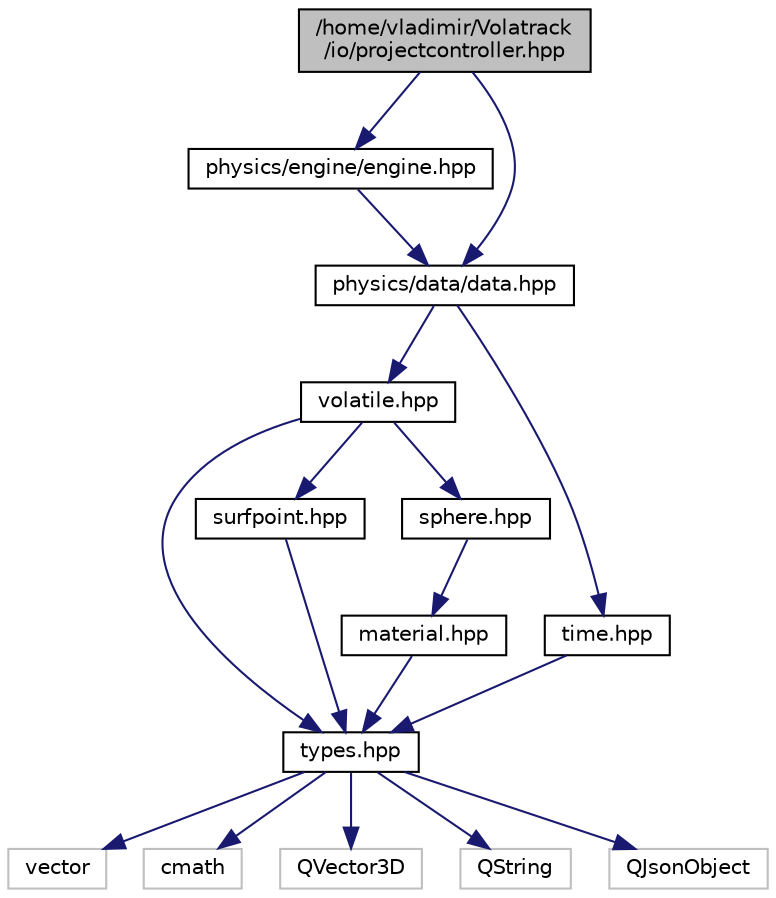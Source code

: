 digraph "/home/vladimir/Volatrack/io/projectcontroller.hpp"
{
 // LATEX_PDF_SIZE
  edge [fontname="Helvetica",fontsize="10",labelfontname="Helvetica",labelfontsize="10"];
  node [fontname="Helvetica",fontsize="10",shape=record];
  Node1 [label="/home/vladimir/Volatrack\l/io/projectcontroller.hpp",height=0.2,width=0.4,color="black", fillcolor="grey75", style="filled", fontcolor="black",tooltip=" "];
  Node1 -> Node2 [color="midnightblue",fontsize="10",style="solid"];
  Node2 [label="physics/engine/engine.hpp",height=0.2,width=0.4,color="black", fillcolor="white", style="filled",URL="$engine_8hpp.html",tooltip=" "];
  Node2 -> Node3 [color="midnightblue",fontsize="10",style="solid"];
  Node3 [label="physics/data/data.hpp",height=0.2,width=0.4,color="black", fillcolor="white", style="filled",URL="$data_8hpp.html",tooltip=" "];
  Node3 -> Node4 [color="midnightblue",fontsize="10",style="solid"];
  Node4 [label="volatile.hpp",height=0.2,width=0.4,color="black", fillcolor="white", style="filled",URL="$volatile_8hpp.html",tooltip=" "];
  Node4 -> Node5 [color="midnightblue",fontsize="10",style="solid"];
  Node5 [label="types.hpp",height=0.2,width=0.4,color="black", fillcolor="white", style="filled",URL="$types_8hpp.html",tooltip=" "];
  Node5 -> Node6 [color="midnightblue",fontsize="10",style="solid"];
  Node6 [label="vector",height=0.2,width=0.4,color="grey75", fillcolor="white", style="filled",tooltip=" "];
  Node5 -> Node7 [color="midnightblue",fontsize="10",style="solid"];
  Node7 [label="cmath",height=0.2,width=0.4,color="grey75", fillcolor="white", style="filled",tooltip=" "];
  Node5 -> Node8 [color="midnightblue",fontsize="10",style="solid"];
  Node8 [label="QVector3D",height=0.2,width=0.4,color="grey75", fillcolor="white", style="filled",tooltip=" "];
  Node5 -> Node9 [color="midnightblue",fontsize="10",style="solid"];
  Node9 [label="QString",height=0.2,width=0.4,color="grey75", fillcolor="white", style="filled",tooltip=" "];
  Node5 -> Node10 [color="midnightblue",fontsize="10",style="solid"];
  Node10 [label="QJsonObject",height=0.2,width=0.4,color="grey75", fillcolor="white", style="filled",tooltip=" "];
  Node4 -> Node11 [color="midnightblue",fontsize="10",style="solid"];
  Node11 [label="surfpoint.hpp",height=0.2,width=0.4,color="black", fillcolor="white", style="filled",URL="$surfpoint_8hpp.html",tooltip=" "];
  Node11 -> Node5 [color="midnightblue",fontsize="10",style="solid"];
  Node4 -> Node12 [color="midnightblue",fontsize="10",style="solid"];
  Node12 [label="sphere.hpp",height=0.2,width=0.4,color="black", fillcolor="white", style="filled",URL="$sphere_8hpp.html",tooltip=" "];
  Node12 -> Node13 [color="midnightblue",fontsize="10",style="solid"];
  Node13 [label="material.hpp",height=0.2,width=0.4,color="black", fillcolor="white", style="filled",URL="$material_8hpp.html",tooltip=" "];
  Node13 -> Node5 [color="midnightblue",fontsize="10",style="solid"];
  Node3 -> Node14 [color="midnightblue",fontsize="10",style="solid"];
  Node14 [label="time.hpp",height=0.2,width=0.4,color="black", fillcolor="white", style="filled",URL="$time_8hpp.html",tooltip=" "];
  Node14 -> Node5 [color="midnightblue",fontsize="10",style="solid"];
  Node1 -> Node3 [color="midnightblue",fontsize="10",style="solid"];
}
